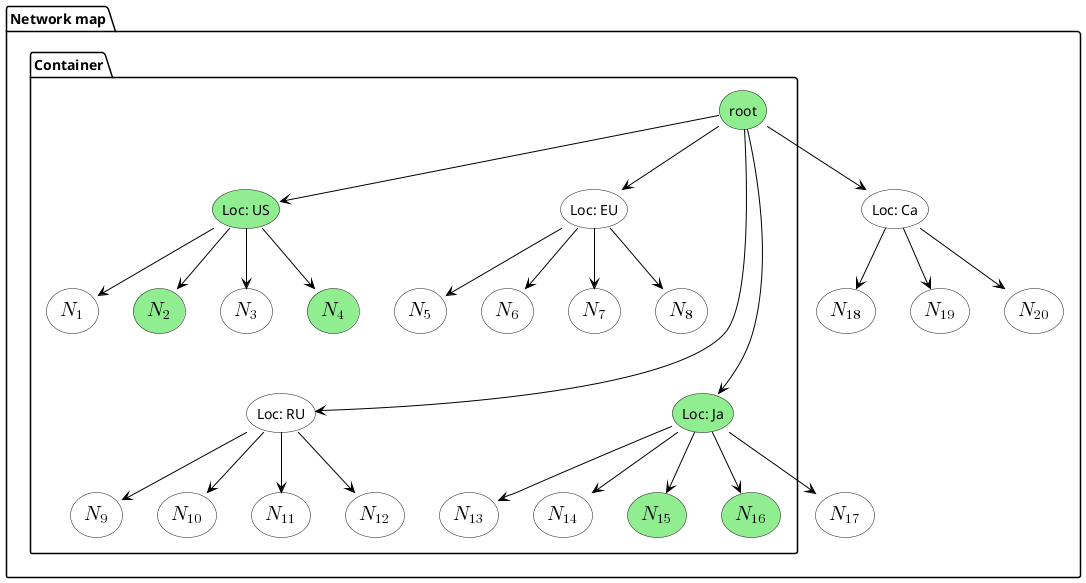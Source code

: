 @startuml


skinparam shadowing false
skinparam ParticipantPadding 95
'title Message Style - Sequence Diagram


package "Network map" as NM {


storage "Loc: Ca" as CA #white

package "Container" as CN {
storage root #lightgreen
storage "Loc: US" as US #lightgreen
storage "Loc: EU" as EU #white
storage "Loc: RU" as RU #white
storage "Loc: Ja" as JA #lightgreen





storage "<math>N_1</math>" as N1 #white
storage "<math>N_2</math>" as N2 #lightgreen
storage "<math>N_3</math>" as N3 #white
storage "<math>N_4</math>" as N4 #lightgreen
storage "<math>N_5</math>" as N5  #white
storage "<math>N_6</math>" as N6  #white
storage "<math>N_7</math>" as N7  #white
storage "<math>N_8</math>" as N8  #white
storage "<math>N_9</math>" as N9  #white
storage "<math>N_10</math>" as N10  #white
storage "<math>N_11</math>" as N11  #white
storage "<math>N_12</math>" as N12  #white
storage "<math>N_13</math>" as N13 #white
storage "<math>N_14</math>" as N14  #white
storage "<math>N_15</math>" as N15 #lightgreen
storage "<math>N_16</math>" as N16 #lightgreen



}

storage "<math>N_17</math>" as N17  #white
storage "<math>N_18</math>" as N18  #white
storage "<math>N_19</math>" as N19  #white
storage "<math>N_20</math>" as N20  #white


}



root -down-> EU #black
root -down-> US #black
root -down---> RU #black
root -down---> JA #black

root -down-> CA #black

US -down-> N1 #black
US -down-> N2 #black
US -down-> N3 #black
US -down-> N4 #black

EU -down-> N5 #black
EU -down-> N6 #black
EU -down-> N7 #black
EU -down-> N8 #black

RU -down-> N9 #black
RU -down-> N10 #black
RU -down-> N11 #black
RU -down-> N12 #black

JA -down-> N13 #black
JA -down-> N14 #black
JA -down-> N15 #black
JA -down-> N16 #black

JA -down-> N17 #black

CA -down-> N18 #black
CA -down-> N19 #black
CA -down-> N20 #black


N1 -[hidden]right-> N2
N2 -[hidden]right-> N3
N3 -[hidden]right-> N4
N4 -[hidden]right-> N5
N5 -[hidden]right-> N6
N6 -[hidden]right-> N7
N7 -[hidden]right-> N8
N8 -[hidden]right-> N9
N9 -[hidden]right-> N10




@enduml